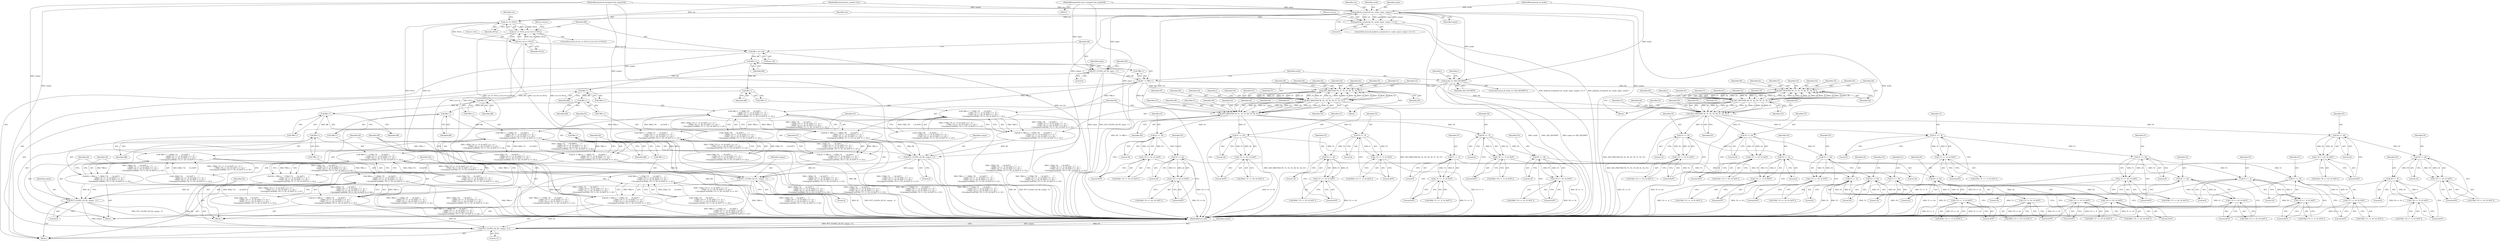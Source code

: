 digraph "0_ghostscript_8e9ce5016db968b40e4ec255a3005f2786cce45f@array" {
"1000104" [label="(MethodParameterIn,const unsigned char input[16])"];
"1000123" [label="(Call,padlock_xcryptecb( ctx, mode, input, output ))"];
"1000122" [label="(Call,padlock_xcryptecb( ctx, mode, input, output ) == 0)"];
"1000132" [label="(Call,ctx == NULL)"];
"1000131" [label="(Call,ctx == NULL || ctx->rk == NULL)"];
"1000135" [label="(Call,ctx->rk == NULL)"];
"1000141" [label="(Call,RK = ctx->rk)"];
"1000153" [label="(Call,RK++)"];
"1000207" [label="(Call,RK++)"];
"1000251" [label="(Call,RK++)"];
"1000295" [label="(Call,RK++)"];
"1000339" [label="(Call,RK++)"];
"1000428" [label="(Call,RK++)"];
"1000472" [label="(Call,RK++)"];
"1000516" [label="(Call,RK++)"];
"1000560" [label="(Call,RK++)"];
"1000146" [label="(Call,GET_ULONG_LE( X0, input,  0 ))"];
"1000150" [label="(Call,X0 ^= *RK++)"];
"1000176" [label="(Call,AES_RROUND( Y0, Y1, Y2, Y3, X0, X1, X2, X3 ))"];
"1000185" [label="(Call,AES_RROUND( X0, X1, X2, X3, Y0, Y1, Y2, Y3 ))"];
"1000194" [label="(Call,AES_RROUND( Y0, Y1, Y2, Y3, X0, X1, X2, X3 ))"];
"1000221" [label="(Call,Y3 >>  8)"];
"1000220" [label="(Call,( Y3 >>  8 ) & 0xFF)"];
"1000275" [label="(Call,Y3 >> 16)"];
"1000274" [label="(Call,( Y3 >> 16 ) & 0xFF)"];
"1000330" [label="(Call,Y3 >> 24)"];
"1000329" [label="(Call,( Y3 >> 24 ) & 0xFF)"];
"1000231" [label="(Call,Y2 >> 16)"];
"1000230" [label="(Call,( Y2 >> 16 ) & 0xFF)"];
"1000286" [label="(Call,Y2 >> 24)"];
"1000285" [label="(Call,( Y2 >> 24 ) & 0xFF)"];
"1000353" [label="(Call,Y2 >>  8)"];
"1000352" [label="(Call,( Y2 >>  8 ) & 0xFF)"];
"1000242" [label="(Call,Y1 >> 24)"];
"1000241" [label="(Call,( Y1 >> 24 ) & 0xFF)"];
"1000309" [label="(Call,Y1 >>  8)"];
"1000308" [label="(Call,( Y1 >>  8 ) & 0xFF)"];
"1000363" [label="(Call,Y1 >> 16)"];
"1000362" [label="(Call,( Y1 >> 16 ) & 0xFF)"];
"1000265" [label="(Call,Y0 >>  8)"];
"1000264" [label="(Call,( Y0 >>  8 ) & 0xFF)"];
"1000319" [label="(Call,Y0 >> 16)"];
"1000318" [label="(Call,( Y0 >> 16 ) & 0xFF)"];
"1000374" [label="(Call,Y0 >> 24)"];
"1000373" [label="(Call,( Y0 >> 24 ) & 0xFF)"];
"1000205" [label="(Call,*RK++ ^ ( RSb[ ( Y0       ) & 0xFF ]       ) ^\n                     ( RSb[ ( Y3 >>  8 ) & 0xFF ] <<  8 ) ^\n                     ( RSb[ ( Y2 >> 16 ) & 0xFF ] << 16 ) ^\n                     ( ((unsigned int)RSb[ ( Y1 >> 24 ) & 0xFF ]) << 24 ))"];
"1000203" [label="(Call,X0 = *RK++ ^ ( RSb[ ( Y0       ) & 0xFF ]       ) ^\n                     ( RSb[ ( Y3 >>  8 ) & 0xFF ] <<  8 ) ^\n                     ( RSb[ ( Y2 >> 16 ) & 0xFF ] << 16 ) ^\n                     ( ((unsigned int)RSb[ ( Y1 >> 24 ) & 0xFF ]) << 24 ))"];
"1000600" [label="(Call,PUT_ULONG_LE( X0, output,  0 ))"];
"1000604" [label="(Call,PUT_ULONG_LE( X1, output,  4 ))"];
"1000608" [label="(Call,PUT_ULONG_LE( X2, output,  8 ))"];
"1000612" [label="(Call,PUT_ULONG_LE( X3, output, 12 ))"];
"1000249" [label="(Call,*RK++ ^ ( RSb[ ( Y1       ) & 0xFF ]       ) ^\n                     ( RSb[ ( Y0 >>  8 ) & 0xFF ] <<  8 ) ^\n                     ( RSb[ ( Y3 >> 16 ) & 0xFF ] << 16 ) ^\n                     ( ((unsigned int)RSb[ ( Y2 >> 24 ) & 0xFF ]) << 24 ))"];
"1000247" [label="(Call,X1 = *RK++ ^ ( RSb[ ( Y1       ) & 0xFF ]       ) ^\n                     ( RSb[ ( Y0 >>  8 ) & 0xFF ] <<  8 ) ^\n                     ( RSb[ ( Y3 >> 16 ) & 0xFF ] << 16 ) ^\n                     ( ((unsigned int)RSb[ ( Y2 >> 24 ) & 0xFF ]) << 24 ))"];
"1000293" [label="(Call,*RK++ ^ ( RSb[ ( Y2       ) & 0xFF ]       ) ^\n                     ( RSb[ ( Y1 >>  8 ) & 0xFF ] <<  8 ) ^\n                     ( RSb[ ( Y0 >> 16 ) & 0xFF ] << 16 ) ^\n                     ( ((unsigned int)RSb[ ( Y3 >> 24 ) & 0xFF ]) << 24 ))"];
"1000291" [label="(Call,X2 = *RK++ ^ ( RSb[ ( Y2       ) & 0xFF ]       ) ^\n                     ( RSb[ ( Y1 >>  8 ) & 0xFF ] <<  8 ) ^\n                     ( RSb[ ( Y0 >> 16 ) & 0xFF ] << 16 ) ^\n                     ( ((unsigned int)RSb[ ( Y3 >> 24 ) & 0xFF ]) << 24 ))"];
"1000337" [label="(Call,*RK++ ^ ( RSb[ ( Y3       ) & 0xFF ]       ) ^\n                     ( RSb[ ( Y2 >>  8 ) & 0xFF ] <<  8 ) ^\n                     ( RSb[ ( Y1 >> 16 ) & 0xFF ] << 16 ) ^\n                     ( ((unsigned int)RSb[ ( Y0 >> 24 ) & 0xFF ]) << 24 ))"];
"1000335" [label="(Call,X3 = *RK++ ^ ( RSb[ ( Y3       ) & 0xFF ]       ) ^\n                     ( RSb[ ( Y2 >>  8 ) & 0xFF ] <<  8 ) ^\n                     ( RSb[ ( Y1 >> 16 ) & 0xFF ] << 16 ) ^\n                     ( ((unsigned int)RSb[ ( Y0 >> 24 ) & 0xFF ]) << 24 ))"];
"1000397" [label="(Call,AES_FROUND( Y0, Y1, Y2, Y3, X0, X1, X2, X3 ))"];
"1000406" [label="(Call,AES_FROUND( X0, X1, X2, X3, Y0, Y1, Y2, Y3 ))"];
"1000415" [label="(Call,AES_FROUND( Y0, Y1, Y2, Y3, X0, X1, X2, X3 ))"];
"1000442" [label="(Call,Y1 >>  8)"];
"1000441" [label="(Call,( Y1 >>  8 ) & 0xFF)"];
"1000551" [label="(Call,Y1 >> 24)"];
"1000550" [label="(Call,( Y1 >> 24 ) & 0xFF)"];
"1000584" [label="(Call,Y1 >> 16)"];
"1000583" [label="(Call,( Y1 >> 16 ) & 0xFF)"];
"1000452" [label="(Call,Y2 >> 16)"];
"1000451" [label="(Call,( Y2 >> 16 ) & 0xFF)"];
"1000486" [label="(Call,Y2 >>  8)"];
"1000485" [label="(Call,( Y2 >>  8 ) & 0xFF)"];
"1000595" [label="(Call,Y2 >> 24)"];
"1000594" [label="(Call,( Y2 >> 24 ) & 0xFF)"];
"1000463" [label="(Call,Y3 >> 24)"];
"1000462" [label="(Call,( Y3 >> 24 ) & 0xFF)"];
"1000496" [label="(Call,Y3 >> 16)"];
"1000495" [label="(Call,( Y3 >> 16 ) & 0xFF)"];
"1000530" [label="(Call,Y3 >>  8)"];
"1000529" [label="(Call,( Y3 >>  8 ) & 0xFF)"];
"1000507" [label="(Call,Y0 >> 24)"];
"1000506" [label="(Call,( Y0 >> 24 ) & 0xFF)"];
"1000540" [label="(Call,Y0 >> 16)"];
"1000539" [label="(Call,( Y0 >> 16 ) & 0xFF)"];
"1000574" [label="(Call,Y0 >>  8)"];
"1000573" [label="(Call,( Y0 >>  8 ) & 0xFF)"];
"1000426" [label="(Call,*RK++ ^ ( FSb[ ( Y0       ) & 0xFF ]       ) ^\n                     ( FSb[ ( Y1 >>  8 ) & 0xFF ] <<  8 ) ^\n                     ( FSb[ ( Y2 >> 16 ) & 0xFF ] << 16 ) ^\n                     ( ((unsigned int)FSb[ ( Y3 >> 24 ) & 0xFF ]) << 24 ))"];
"1000424" [label="(Call,X0 = *RK++ ^ ( FSb[ ( Y0       ) & 0xFF ]       ) ^\n                     ( FSb[ ( Y1 >>  8 ) & 0xFF ] <<  8 ) ^\n                     ( FSb[ ( Y2 >> 16 ) & 0xFF ] << 16 ) ^\n                     ( ((unsigned int)FSb[ ( Y3 >> 24 ) & 0xFF ]) << 24 ))"];
"1000470" [label="(Call,*RK++ ^ ( FSb[ ( Y1       ) & 0xFF ]       ) ^\n                     ( FSb[ ( Y2 >>  8 ) & 0xFF ] <<  8 ) ^\n                     ( FSb[ ( Y3 >> 16 ) & 0xFF ] << 16 ) ^\n                     ( ((unsigned int)FSb[ ( Y0 >> 24 ) & 0xFF ]) << 24 ))"];
"1000468" [label="(Call,X1 = *RK++ ^ ( FSb[ ( Y1       ) & 0xFF ]       ) ^\n                     ( FSb[ ( Y2 >>  8 ) & 0xFF ] <<  8 ) ^\n                     ( FSb[ ( Y3 >> 16 ) & 0xFF ] << 16 ) ^\n                     ( ((unsigned int)FSb[ ( Y0 >> 24 ) & 0xFF ]) << 24 ))"];
"1000514" [label="(Call,*RK++ ^ ( FSb[ ( Y2       ) & 0xFF ]       ) ^\n                     ( FSb[ ( Y3 >>  8 ) & 0xFF ] <<  8 ) ^\n                     ( FSb[ ( Y0 >> 16 ) & 0xFF ] << 16 ) ^\n                     ( ((unsigned int)FSb[ ( Y1 >> 24 ) & 0xFF ]) << 24 ))"];
"1000512" [label="(Call,X2 = *RK++ ^ ( FSb[ ( Y2       ) & 0xFF ]       ) ^\n                     ( FSb[ ( Y3 >>  8 ) & 0xFF ] <<  8 ) ^\n                     ( FSb[ ( Y0 >> 16 ) & 0xFF ] << 16 ) ^\n                     ( ((unsigned int)FSb[ ( Y1 >> 24 ) & 0xFF ]) << 24 ))"];
"1000558" [label="(Call,*RK++ ^ ( FSb[ ( Y3       ) & 0xFF ]       ) ^\n                     ( FSb[ ( Y0 >>  8 ) & 0xFF ] <<  8 ) ^\n                     ( FSb[ ( Y1 >> 16 ) & 0xFF ] << 16 ) ^\n                     ( ((unsigned int)FSb[ ( Y2 >> 24 ) & 0xFF ]) << 24 ))"];
"1000556" [label="(Call,X3 = *RK++ ^ ( FSb[ ( Y3       ) & 0xFF ]       ) ^\n                     ( FSb[ ( Y0 >>  8 ) & 0xFF ] <<  8 ) ^\n                     ( FSb[ ( Y1 >> 16 ) & 0xFF ] << 16 ) ^\n                     ( ((unsigned int)FSb[ ( Y2 >> 24 ) & 0xFF ]) << 24 ))"];
"1000156" [label="(Call,mode == AES_DECRYPT)"];
"1000204" [label="(Identifier,X0)"];
"1000335" [label="(Call,X3 = *RK++ ^ ( RSb[ ( Y3       ) & 0xFF ]       ) ^\n                     ( RSb[ ( Y2 >>  8 ) & 0xFF ] <<  8 ) ^\n                     ( RSb[ ( Y1 >> 16 ) & 0xFF ] << 16 ) ^\n                     ( ((unsigned int)RSb[ ( Y0 >> 24 ) & 0xFF ]) << 24 ))"];
"1000469" [label="(Identifier,X1)"];
"1000504" [label="(Call,FSb[ ( Y0 >> 24 ) & 0xFF ])"];
"1000296" [label="(Identifier,RK)"];
"1000191" [label="(Identifier,Y1)"];
"1000560" [label="(Call,RK++)"];
"1000149" [label="(Literal,0)"];
"1000398" [label="(Identifier,Y0)"];
"1000581" [label="(Call,FSb[ ( Y1 >> 16 ) & 0xFF ])"];
"1000153" [label="(Call,RK++)"];
"1000180" [label="(Identifier,Y3)"];
"1000397" [label="(Call,AES_FROUND( Y0, Y1, Y2, Y3, X0, X1, X2, X3 ))"];
"1000444" [label="(Literal,8)"];
"1000612" [label="(Call,PUT_ULONG_LE( X3, output, 12 ))"];
"1000297" [label="(Call,( RSb[ ( Y2       ) & 0xFF ]       ) ^\n                     ( RSb[ ( Y1 >>  8 ) & 0xFF ] <<  8 ) ^\n                     ( RSb[ ( Y0 >> 16 ) & 0xFF ] << 16 ) ^\n                     ( ((unsigned int)RSb[ ( Y3 >> 24 ) & 0xFF ]) << 24 ))"];
"1000517" [label="(Identifier,RK)"];
"1000533" [label="(Literal,0xFF)"];
"1000592" [label="(Call,FSb[ ( Y2 >> 24 ) & 0xFF ])"];
"1000194" [label="(Call,AES_RROUND( Y0, Y1, Y2, Y3, X0, X1, X2, X3 ))"];
"1000514" [label="(Call,*RK++ ^ ( FSb[ ( Y2       ) & 0xFF ]       ) ^\n                     ( FSb[ ( Y3 >>  8 ) & 0xFF ] <<  8 ) ^\n                     ( FSb[ ( Y0 >> 16 ) & 0xFF ] << 16 ) ^\n                     ( ((unsigned int)FSb[ ( Y1 >> 24 ) & 0xFF ]) << 24 ))"];
"1000597" [label="(Literal,24)"];
"1000409" [label="(Identifier,X2)"];
"1000198" [label="(Identifier,Y3)"];
"1000176" [label="(Call,AES_RROUND( Y0, Y1, Y2, Y3, X0, X1, X2, X3 ))"];
"1000316" [label="(Call,RSb[ ( Y0 >> 16 ) & 0xFF ])"];
"1000510" [label="(Literal,0xFF)"];
"1000146" [label="(Call,GET_ULONG_LE( X0, input,  0 ))"];
"1000600" [label="(Call,PUT_ULONG_LE( X0, output,  0 ))"];
"1000609" [label="(Identifier,X2)"];
"1000150" [label="(Call,X0 ^= *RK++)"];
"1000337" [label="(Call,*RK++ ^ ( RSb[ ( Y3       ) & 0xFF ]       ) ^\n                     ( RSb[ ( Y2 >>  8 ) & 0xFF ] <<  8 ) ^\n                     ( RSb[ ( Y1 >> 16 ) & 0xFF ] << 16 ) ^\n                     ( ((unsigned int)RSb[ ( Y0 >> 24 ) & 0xFF ]) << 24 ))"];
"1000228" [label="(Call,RSb[ ( Y2 >> 16 ) & 0xFF ])"];
"1000419" [label="(Identifier,Y3)"];
"1000362" [label="(Call,( Y1 >> 16 ) & 0xFF)"];
"1000550" [label="(Call,( Y1 >> 24 ) & 0xFF)"];
"1000265" [label="(Call,Y0 >>  8)"];
"1000248" [label="(Identifier,X1)"];
"1000154" [label="(Identifier,RK)"];
"1000373" [label="(Call,( Y0 >> 24 ) & 0xFF)"];
"1000181" [label="(Identifier,X0)"];
"1000190" [label="(Identifier,Y0)"];
"1000350" [label="(Call,RSb[ ( Y2 >>  8 ) & 0xFF ])"];
"1000151" [label="(Identifier,X0)"];
"1000319" [label="(Call,Y0 >> 16)"];
"1000615" [label="(Literal,12)"];
"1000507" [label="(Call,Y0 >> 24)"];
"1000610" [label="(Identifier,output)"];
"1000428" [label="(Call,RK++)"];
"1000126" [label="(Identifier,input)"];
"1000340" [label="(Identifier,RK)"];
"1000537" [label="(Call,FSb[ ( Y0 >> 16 ) & 0xFF ])"];
"1000375" [label="(Identifier,Y0)"];
"1000147" [label="(Identifier,X0)"];
"1000420" [label="(Identifier,X0)"];
"1000575" [label="(Identifier,Y0)"];
"1000613" [label="(Identifier,X3)"];
"1000445" [label="(Literal,0xFF)"];
"1000527" [label="(Call,FSb[ ( Y3 >>  8 ) & 0xFF ])"];
"1000451" [label="(Call,( Y2 >> 16 ) & 0xFF)"];
"1000278" [label="(Literal,0xFF)"];
"1000497" [label="(Identifier,Y3)"];
"1000121" [label="(ControlStructure,if( padlock_xcryptecb( ctx, mode, input, output ) == 0 ))"];
"1000206" [label="(Call,*RK++)"];
"1000132" [label="(Call,ctx == NULL)"];
"1000424" [label="(Call,X0 = *RK++ ^ ( FSb[ ( Y0       ) & 0xFF ]       ) ^\n                     ( FSb[ ( Y1 >>  8 ) & 0xFF ] <<  8 ) ^\n                     ( FSb[ ( Y2 >> 16 ) & 0xFF ] << 16 ) ^\n                     ( ((unsigned int)FSb[ ( Y3 >> 24 ) & 0xFF ]) << 24 ))"];
"1000266" [label="(Identifier,Y0)"];
"1000603" [label="(Literal,0)"];
"1000542" [label="(Literal,16)"];
"1000495" [label="(Call,( Y3 >> 16 ) & 0xFF)"];
"1000429" [label="(Identifier,RK)"];
"1000285" [label="(Call,( Y2 >> 24 ) & 0xFF)"];
"1000133" [label="(Identifier,ctx)"];
"1000102" [label="(MethodParameterIn,aes_context *ctx)"];
"1000139" [label="(Identifier,NULL)"];
"1000406" [label="(Call,AES_FROUND( X0, X1, X2, X3, Y0, Y1, Y2, Y3 ))"];
"1000380" [label="(Block,)"];
"1000551" [label="(Call,Y1 >> 24)"];
"1000543" [label="(Literal,0xFF)"];
"1000577" [label="(Literal,0xFF)"];
"1000137" [label="(Identifier,ctx)"];
"1000485" [label="(Call,( Y2 >>  8 ) & 0xFF)"];
"1000311" [label="(Literal,8)"];
"1000426" [label="(Call,*RK++ ^ ( FSb[ ( Y0       ) & 0xFF ]       ) ^\n                     ( FSb[ ( Y1 >>  8 ) & 0xFF ] <<  8 ) ^\n                     ( FSb[ ( Y2 >> 16 ) & 0xFF ] << 16 ) ^\n                     ( ((unsigned int)FSb[ ( Y3 >> 24 ) & 0xFF ]) << 24 ))"];
"1000159" [label="(Block,)"];
"1000239" [label="(Call,RSb[ ( Y1 >> 24 ) & 0xFF ])"];
"1000356" [label="(Literal,0xFF)"];
"1000183" [label="(Identifier,X2)"];
"1000498" [label="(Literal,16)"];
"1000141" [label="(Call,RK = ctx->rk)"];
"1000244" [label="(Literal,24)"];
"1000400" [label="(Identifier,Y2)"];
"1000251" [label="(Call,RK++)"];
"1000202" [label="(Identifier,X3)"];
"1000193" [label="(Identifier,Y3)"];
"1000291" [label="(Call,X2 = *RK++ ^ ( RSb[ ( Y2       ) & 0xFF ]       ) ^\n                     ( RSb[ ( Y1 >>  8 ) & 0xFF ] <<  8 ) ^\n                     ( RSb[ ( Y0 >> 16 ) & 0xFF ] << 16 ) ^\n                     ( ((unsigned int)RSb[ ( Y3 >> 24 ) & 0xFF ]) << 24 ))"];
"1000417" [label="(Identifier,Y1)"];
"1000354" [label="(Identifier,Y2)"];
"1000414" [label="(Identifier,Y3)"];
"1000463" [label="(Call,Y3 >> 24)"];
"1000443" [label="(Identifier,Y1)"];
"1000583" [label="(Call,( Y1 >> 16 ) & 0xFF)"];
"1000453" [label="(Identifier,Y2)"];
"1000289" [label="(Literal,0xFF)"];
"1000376" [label="(Literal,24)"];
"1000156" [label="(Call,mode == AES_DECRYPT)"];
"1000177" [label="(Identifier,Y0)"];
"1000336" [label="(Identifier,X3)"];
"1000427" [label="(Call,*RK++)"];
"1000306" [label="(Call,RSb[ ( Y1 >>  8 ) & 0xFF ])"];
"1000365" [label="(Literal,16)"];
"1000127" [label="(Identifier,output)"];
"1000430" [label="(Call,( FSb[ ( Y0       ) & 0xFF ]       ) ^\n                     ( FSb[ ( Y1 >>  8 ) & 0xFF ] <<  8 ) ^\n                     ( FSb[ ( Y2 >> 16 ) & 0xFF ] << 16 ) ^\n                     ( ((unsigned int)FSb[ ( Y3 >> 24 ) & 0xFF ]) << 24 ))"];
"1000558" [label="(Call,*RK++ ^ ( FSb[ ( Y3       ) & 0xFF ]       ) ^\n                     ( FSb[ ( Y0 >>  8 ) & 0xFF ] <<  8 ) ^\n                     ( FSb[ ( Y1 >> 16 ) & 0xFF ] << 16 ) ^\n                     ( ((unsigned int)FSb[ ( Y2 >> 24 ) & 0xFF ]) << 24 ))"];
"1000293" [label="(Call,*RK++ ^ ( RSb[ ( Y2       ) & 0xFF ]       ) ^\n                     ( RSb[ ( Y1 >>  8 ) & 0xFF ] <<  8 ) ^\n                     ( RSb[ ( Y0 >> 16 ) & 0xFF ] << 16 ) ^\n                     ( ((unsigned int)RSb[ ( Y3 >> 24 ) & 0xFF ]) << 24 ))"];
"1000224" [label="(Literal,0xFF)"];
"1000601" [label="(Identifier,X0)"];
"1000267" [label="(Literal,8)"];
"1000584" [label="(Call,Y1 >> 16)"];
"1000486" [label="(Call,Y2 >>  8)"];
"1000404" [label="(Identifier,X2)"];
"1000407" [label="(Identifier,X0)"];
"1000422" [label="(Identifier,X2)"];
"1000207" [label="(Call,RK++)"];
"1000606" [label="(Identifier,output)"];
"1000402" [label="(Identifier,X0)"];
"1000395" [label="(Identifier,i)"];
"1000441" [label="(Call,( Y1 >>  8 ) & 0xFF)"];
"1000277" [label="(Literal,16)"];
"1000540" [label="(Call,Y0 >> 16)"];
"1000421" [label="(Identifier,X1)"];
"1000188" [label="(Identifier,X2)"];
"1000295" [label="(Call,RK++)"];
"1000333" [label="(Literal,0xFF)"];
"1000415" [label="(Call,AES_FROUND( Y0, Y1, Y2, Y3, X0, X1, X2, X3 ))"];
"1000124" [label="(Identifier,ctx)"];
"1000199" [label="(Identifier,X0)"];
"1000423" [label="(Identifier,X3)"];
"1000192" [label="(Identifier,Y2)"];
"1000396" [label="(Block,)"];
"1000541" [label="(Identifier,Y0)"];
"1000185" [label="(Call,AES_RROUND( X0, X1, X2, X3, Y0, Y1, Y2, Y3 ))"];
"1000264" [label="(Call,( Y0 >>  8 ) & 0xFF)"];
"1000548" [label="(Call,FSb[ ( Y1 >> 24 ) & 0xFF ])"];
"1000408" [label="(Identifier,X1)"];
"1000242" [label="(Call,Y1 >> 24)"];
"1000403" [label="(Identifier,X1)"];
"1000531" [label="(Identifier,Y3)"];
"1000416" [label="(Identifier,Y0)"];
"1000320" [label="(Identifier,Y0)"];
"1000332" [label="(Literal,24)"];
"1000283" [label="(Call,RSb[ ( Y2 >> 24 ) & 0xFF ])"];
"1000562" [label="(Call,( FSb[ ( Y3       ) & 0xFF ]       ) ^\n                     ( FSb[ ( Y0 >>  8 ) & 0xFF ] <<  8 ) ^\n                     ( FSb[ ( Y1 >> 16 ) & 0xFF ] << 16 ) ^\n                     ( ((unsigned int)FSb[ ( Y2 >> 24 ) & 0xFF ]) << 24 ))"];
"1000425" [label="(Identifier,X0)"];
"1000338" [label="(Call,*RK++)"];
"1000352" [label="(Call,( Y2 >>  8 ) & 0xFF)"];
"1000208" [label="(Identifier,RK)"];
"1000329" [label="(Call,( Y3 >> 24 ) & 0xFF)"];
"1000331" [label="(Identifier,Y3)"];
"1000594" [label="(Call,( Y2 >> 24 ) & 0xFF)"];
"1000230" [label="(Call,( Y2 >> 16 ) & 0xFF)"];
"1000243" [label="(Identifier,Y1)"];
"1000605" [label="(Identifier,X1)"];
"1000585" [label="(Identifier,Y1)"];
"1000175" [label="(Block,)"];
"1000327" [label="(Call,RSb[ ( Y3 >> 24 ) & 0xFF ])"];
"1000249" [label="(Call,*RK++ ^ ( RSb[ ( Y1       ) & 0xFF ]       ) ^\n                     ( RSb[ ( Y0 >>  8 ) & 0xFF ] <<  8 ) ^\n                     ( RSb[ ( Y3 >> 16 ) & 0xFF ] << 16 ) ^\n                     ( ((unsigned int)RSb[ ( Y2 >> 24 ) & 0xFF ]) << 24 ))"];
"1000364" [label="(Identifier,Y1)"];
"1000247" [label="(Call,X1 = *RK++ ^ ( RSb[ ( Y1       ) & 0xFF ]       ) ^\n                     ( RSb[ ( Y0 >>  8 ) & 0xFF ] <<  8 ) ^\n                     ( RSb[ ( Y3 >> 16 ) & 0xFF ] << 16 ) ^\n                     ( ((unsigned int)RSb[ ( Y2 >> 24 ) & 0xFF ]) << 24 ))"];
"1000174" [label="(Identifier,i)"];
"1000196" [label="(Identifier,Y1)"];
"1000125" [label="(Identifier,mode)"];
"1000493" [label="(Call,FSb[ ( Y3 >> 16 ) & 0xFF ])"];
"1000439" [label="(Call,FSb[ ( Y1 >>  8 ) & 0xFF ])"];
"1000539" [label="(Call,( Y0 >> 16 ) & 0xFF)"];
"1000552" [label="(Identifier,Y1)"];
"1000442" [label="(Call,Y1 >>  8)"];
"1000496" [label="(Call,Y3 >> 16)"];
"1000488" [label="(Literal,8)"];
"1000195" [label="(Identifier,Y0)"];
"1000253" [label="(Call,( RSb[ ( Y1       ) & 0xFF ]       ) ^\n                     ( RSb[ ( Y0 >>  8 ) & 0xFF ] <<  8 ) ^\n                     ( RSb[ ( Y3 >> 16 ) & 0xFF ] << 16 ) ^\n                     ( ((unsigned int)RSb[ ( Y2 >> 24 ) & 0xFF ]) << 24 ))"];
"1000234" [label="(Literal,0xFF)"];
"1000614" [label="(Identifier,output)"];
"1000182" [label="(Identifier,X1)"];
"1000223" [label="(Literal,8)"];
"1000218" [label="(Call,RSb[ ( Y3 >>  8 ) & 0xFF ])"];
"1000595" [label="(Call,Y2 >> 24)"];
"1000468" [label="(Call,X1 = *RK++ ^ ( FSb[ ( Y1       ) & 0xFF ]       ) ^\n                     ( FSb[ ( Y2 >>  8 ) & 0xFF ] <<  8 ) ^\n                     ( FSb[ ( Y3 >> 16 ) & 0xFF ] << 16 ) ^\n                     ( ((unsigned int)FSb[ ( Y0 >> 24 ) & 0xFF ]) << 24 ))"];
"1000611" [label="(Literal,8)"];
"1000122" [label="(Call,padlock_xcryptecb( ctx, mode, input, output ) == 0)"];
"1000412" [label="(Identifier,Y1)"];
"1000339" [label="(Call,RK++)"];
"1000487" [label="(Identifier,Y2)"];
"1000532" [label="(Literal,8)"];
"1000179" [label="(Identifier,Y2)"];
"1000553" [label="(Literal,24)"];
"1000557" [label="(Identifier,X3)"];
"1000250" [label="(Call,*RK++)"];
"1000310" [label="(Identifier,Y1)"];
"1000513" [label="(Identifier,X2)"];
"1000355" [label="(Literal,8)"];
"1000189" [label="(Identifier,X3)"];
"1000616" [label="(MethodReturn,void)"];
"1000399" [label="(Identifier,Y1)"];
"1000312" [label="(Literal,0xFF)"];
"1000241" [label="(Call,( Y1 >> 24 ) & 0xFF)"];
"1000205" [label="(Call,*RK++ ^ ( RSb[ ( Y0       ) & 0xFF ]       ) ^\n                     ( RSb[ ( Y3 >>  8 ) & 0xFF ] <<  8 ) ^\n                     ( RSb[ ( Y2 >> 16 ) & 0xFF ] << 16 ) ^\n                     ( ((unsigned int)RSb[ ( Y1 >> 24 ) & 0xFF ]) << 24 ))"];
"1000410" [label="(Identifier,X3)"];
"1000221" [label="(Call,Y3 >>  8)"];
"1000454" [label="(Literal,16)"];
"1000330" [label="(Call,Y3 >> 24)"];
"1000129" [label="(Return,return;)"];
"1000530" [label="(Call,Y3 >>  8)"];
"1000383" [label="(Identifier,i)"];
"1000401" [label="(Identifier,Y3)"];
"1000405" [label="(Identifier,X3)"];
"1000187" [label="(Identifier,X1)"];
"1000148" [label="(Identifier,input)"];
"1000309" [label="(Call,Y1 >>  8)"];
"1000184" [label="(Identifier,X3)"];
"1000607" [label="(Literal,4)"];
"1000231" [label="(Call,Y2 >> 16)"];
"1000596" [label="(Identifier,Y2)"];
"1000142" [label="(Identifier,RK)"];
"1000288" [label="(Literal,24)"];
"1000162" [label="(Identifier,i)"];
"1000318" [label="(Call,( Y0 >> 16 ) & 0xFF)"];
"1000374" [label="(Call,Y0 >> 24)"];
"1000508" [label="(Identifier,Y0)"];
"1000233" [label="(Literal,16)"];
"1000561" [label="(Identifier,RK)"];
"1000341" [label="(Call,( RSb[ ( Y3       ) & 0xFF ]       ) ^\n                     ( RSb[ ( Y2 >>  8 ) & 0xFF ] <<  8 ) ^\n                     ( RSb[ ( Y1 >> 16 ) & 0xFF ] << 16 ) ^\n                     ( ((unsigned int)RSb[ ( Y0 >> 24 ) & 0xFF ]) << 24 ))"];
"1000455" [label="(Literal,0xFF)"];
"1000460" [label="(Call,FSb[ ( Y3 >> 24 ) & 0xFF ])"];
"1000143" [label="(Call,ctx->rk)"];
"1000473" [label="(Identifier,RK)"];
"1000360" [label="(Call,RSb[ ( Y1 >> 16 ) & 0xFF ])"];
"1000321" [label="(Literal,16)"];
"1000587" [label="(Literal,0xFF)"];
"1000294" [label="(Call,*RK++)"];
"1000598" [label="(Literal,0xFF)"];
"1000574" [label="(Call,Y0 >>  8)"];
"1000128" [label="(Literal,0)"];
"1000268" [label="(Literal,0xFF)"];
"1000471" [label="(Call,*RK++)"];
"1000449" [label="(Call,FSb[ ( Y2 >> 16 ) & 0xFF ])"];
"1000322" [label="(Literal,0xFF)"];
"1000418" [label="(Identifier,Y2)"];
"1000186" [label="(Identifier,X0)"];
"1000274" [label="(Call,( Y3 >> 16 ) & 0xFF)"];
"1000105" [label="(MethodParameterIn,unsigned char output[16])"];
"1000135" [label="(Call,ctx->rk == NULL)"];
"1000232" [label="(Identifier,Y2)"];
"1000489" [label="(Literal,0xFF)"];
"1000576" [label="(Literal,8)"];
"1000197" [label="(Identifier,Y2)"];
"1000556" [label="(Call,X3 = *RK++ ^ ( FSb[ ( Y3       ) & 0xFF ]       ) ^\n                     ( FSb[ ( Y0 >>  8 ) & 0xFF ] <<  8 ) ^\n                     ( FSb[ ( Y1 >> 16 ) & 0xFF ] << 16 ) ^\n                     ( ((unsigned int)FSb[ ( Y2 >> 24 ) & 0xFF ]) << 24 ))"];
"1000275" [label="(Call,Y3 >> 16)"];
"1000104" [label="(MethodParameterIn,const unsigned char input[16])"];
"1000554" [label="(Literal,0xFF)"];
"1000506" [label="(Call,( Y0 >> 24 ) & 0xFF)"];
"1000155" [label="(ControlStructure,if( mode == AES_DECRYPT ))"];
"1000203" [label="(Call,X0 = *RK++ ^ ( RSb[ ( Y0       ) & 0xFF ]       ) ^\n                     ( RSb[ ( Y3 >>  8 ) & 0xFF ] <<  8 ) ^\n                     ( RSb[ ( Y2 >> 16 ) & 0xFF ] << 16 ) ^\n                     ( ((unsigned int)RSb[ ( Y1 >> 24 ) & 0xFF ]) << 24 ))"];
"1000286" [label="(Call,Y2 >> 24)"];
"1000366" [label="(Literal,0xFF)"];
"1000262" [label="(Call,RSb[ ( Y0 >>  8 ) & 0xFF ])"];
"1000559" [label="(Call,*RK++)"];
"1000201" [label="(Identifier,X2)"];
"1000413" [label="(Identifier,Y2)"];
"1000465" [label="(Literal,24)"];
"1000586" [label="(Literal,16)"];
"1000499" [label="(Literal,0xFF)"];
"1000245" [label="(Literal,0xFF)"];
"1000157" [label="(Identifier,mode)"];
"1000123" [label="(Call,padlock_xcryptecb( ctx, mode, input, output ))"];
"1000516" [label="(Call,RK++)"];
"1000472" [label="(Call,RK++)"];
"1000136" [label="(Call,ctx->rk)"];
"1000272" [label="(Call,RSb[ ( Y3 >> 16 ) & 0xFF ])"];
"1000353" [label="(Call,Y2 >>  8)"];
"1000483" [label="(Call,FSb[ ( Y2 >>  8 ) & 0xFF ])"];
"1000220" [label="(Call,( Y3 >>  8 ) & 0xFF)"];
"1000462" [label="(Call,( Y3 >> 24 ) & 0xFF)"];
"1000287" [label="(Identifier,Y2)"];
"1000529" [label="(Call,( Y3 >>  8 ) & 0xFF)"];
"1000158" [label="(Identifier,AES_DECRYPT)"];
"1000200" [label="(Identifier,X1)"];
"1000152" [label="(Call,*RK++)"];
"1000106" [label="(Block,)"];
"1000209" [label="(Call,( RSb[ ( Y0       ) & 0xFF ]       ) ^\n                     ( RSb[ ( Y3 >>  8 ) & 0xFF ] <<  8 ) ^\n                     ( RSb[ ( Y2 >> 16 ) & 0xFF ] << 16 ) ^\n                     ( ((unsigned int)RSb[ ( Y1 >> 24 ) & 0xFF ]) << 24 ))"];
"1000464" [label="(Identifier,Y3)"];
"1000512" [label="(Call,X2 = *RK++ ^ ( FSb[ ( Y2       ) & 0xFF ]       ) ^\n                     ( FSb[ ( Y3 >>  8 ) & 0xFF ] <<  8 ) ^\n                     ( FSb[ ( Y0 >> 16 ) & 0xFF ] << 16 ) ^\n                     ( ((unsigned int)FSb[ ( Y1 >> 24 ) & 0xFF ]) << 24 ))"];
"1000470" [label="(Call,*RK++ ^ ( FSb[ ( Y1       ) & 0xFF ]       ) ^\n                     ( FSb[ ( Y2 >>  8 ) & 0xFF ] <<  8 ) ^\n                     ( FSb[ ( Y3 >> 16 ) & 0xFF ] << 16 ) ^\n                     ( ((unsigned int)FSb[ ( Y0 >> 24 ) & 0xFF ]) << 24 ))"];
"1000371" [label="(Call,RSb[ ( Y0 >> 24 ) & 0xFF ])"];
"1000363" [label="(Call,Y1 >> 16)"];
"1000602" [label="(Identifier,output)"];
"1000292" [label="(Identifier,X2)"];
"1000103" [label="(MethodParameterIn,int mode)"];
"1000308" [label="(Call,( Y1 >>  8 ) & 0xFF)"];
"1000377" [label="(Literal,0xFF)"];
"1000466" [label="(Literal,0xFF)"];
"1000573" [label="(Call,( Y0 >>  8 ) & 0xFF)"];
"1000178" [label="(Identifier,Y1)"];
"1000252" [label="(Identifier,RK)"];
"1000411" [label="(Identifier,Y0)"];
"1000452" [label="(Call,Y2 >> 16)"];
"1000474" [label="(Call,( FSb[ ( Y1       ) & 0xFF ]       ) ^\n                     ( FSb[ ( Y2 >>  8 ) & 0xFF ] <<  8 ) ^\n                     ( FSb[ ( Y3 >> 16 ) & 0xFF ] << 16 ) ^\n                     ( ((unsigned int)FSb[ ( Y0 >> 24 ) & 0xFF ]) << 24 ))"];
"1000130" [label="(ControlStructure,if (ctx == NULL || ctx->rk == NULL))"];
"1000518" [label="(Call,( FSb[ ( Y2       ) & 0xFF ]       ) ^\n                     ( FSb[ ( Y3 >>  8 ) & 0xFF ] <<  8 ) ^\n                     ( FSb[ ( Y0 >> 16 ) & 0xFF ] << 16 ) ^\n                     ( ((unsigned int)FSb[ ( Y1 >> 24 ) & 0xFF ]) << 24 ))"];
"1000140" [label="(Return,return;)"];
"1000509" [label="(Literal,24)"];
"1000134" [label="(Identifier,NULL)"];
"1000276" [label="(Identifier,Y3)"];
"1000604" [label="(Call,PUT_ULONG_LE( X1, output,  4 ))"];
"1000515" [label="(Call,*RK++)"];
"1000571" [label="(Call,FSb[ ( Y0 >>  8 ) & 0xFF ])"];
"1000222" [label="(Identifier,Y3)"];
"1000608" [label="(Call,PUT_ULONG_LE( X2, output,  8 ))"];
"1000131" [label="(Call,ctx == NULL || ctx->rk == NULL)"];
"1000104" -> "1000101"  [label="AST: "];
"1000104" -> "1000616"  [label="DDG: input"];
"1000104" -> "1000123"  [label="DDG: input"];
"1000104" -> "1000146"  [label="DDG: input"];
"1000123" -> "1000122"  [label="AST: "];
"1000123" -> "1000127"  [label="CFG: "];
"1000124" -> "1000123"  [label="AST: "];
"1000125" -> "1000123"  [label="AST: "];
"1000126" -> "1000123"  [label="AST: "];
"1000127" -> "1000123"  [label="AST: "];
"1000128" -> "1000123"  [label="CFG: "];
"1000123" -> "1000616"  [label="DDG: input"];
"1000123" -> "1000616"  [label="DDG: mode"];
"1000123" -> "1000616"  [label="DDG: output"];
"1000123" -> "1000616"  [label="DDG: ctx"];
"1000123" -> "1000122"  [label="DDG: ctx"];
"1000123" -> "1000122"  [label="DDG: mode"];
"1000123" -> "1000122"  [label="DDG: input"];
"1000123" -> "1000122"  [label="DDG: output"];
"1000102" -> "1000123"  [label="DDG: ctx"];
"1000103" -> "1000123"  [label="DDG: mode"];
"1000105" -> "1000123"  [label="DDG: output"];
"1000123" -> "1000132"  [label="DDG: ctx"];
"1000123" -> "1000146"  [label="DDG: input"];
"1000123" -> "1000156"  [label="DDG: mode"];
"1000123" -> "1000600"  [label="DDG: output"];
"1000122" -> "1000121"  [label="AST: "];
"1000122" -> "1000128"  [label="CFG: "];
"1000128" -> "1000122"  [label="AST: "];
"1000129" -> "1000122"  [label="CFG: "];
"1000133" -> "1000122"  [label="CFG: "];
"1000122" -> "1000616"  [label="DDG: padlock_xcryptecb( ctx, mode, input, output )"];
"1000122" -> "1000616"  [label="DDG: padlock_xcryptecb( ctx, mode, input, output ) == 0"];
"1000132" -> "1000131"  [label="AST: "];
"1000132" -> "1000134"  [label="CFG: "];
"1000133" -> "1000132"  [label="AST: "];
"1000134" -> "1000132"  [label="AST: "];
"1000137" -> "1000132"  [label="CFG: "];
"1000131" -> "1000132"  [label="CFG: "];
"1000132" -> "1000616"  [label="DDG: NULL"];
"1000132" -> "1000616"  [label="DDG: ctx"];
"1000132" -> "1000131"  [label="DDG: ctx"];
"1000132" -> "1000131"  [label="DDG: NULL"];
"1000102" -> "1000132"  [label="DDG: ctx"];
"1000132" -> "1000135"  [label="DDG: NULL"];
"1000131" -> "1000130"  [label="AST: "];
"1000131" -> "1000135"  [label="CFG: "];
"1000135" -> "1000131"  [label="AST: "];
"1000140" -> "1000131"  [label="CFG: "];
"1000142" -> "1000131"  [label="CFG: "];
"1000131" -> "1000616"  [label="DDG: ctx == NULL"];
"1000131" -> "1000616"  [label="DDG: ctx->rk == NULL"];
"1000131" -> "1000616"  [label="DDG: ctx == NULL || ctx->rk == NULL"];
"1000135" -> "1000131"  [label="DDG: ctx->rk"];
"1000135" -> "1000131"  [label="DDG: NULL"];
"1000135" -> "1000139"  [label="CFG: "];
"1000136" -> "1000135"  [label="AST: "];
"1000139" -> "1000135"  [label="AST: "];
"1000135" -> "1000616"  [label="DDG: NULL"];
"1000135" -> "1000616"  [label="DDG: ctx->rk"];
"1000135" -> "1000141"  [label="DDG: ctx->rk"];
"1000141" -> "1000106"  [label="AST: "];
"1000141" -> "1000143"  [label="CFG: "];
"1000142" -> "1000141"  [label="AST: "];
"1000143" -> "1000141"  [label="AST: "];
"1000147" -> "1000141"  [label="CFG: "];
"1000141" -> "1000616"  [label="DDG: ctx->rk"];
"1000141" -> "1000153"  [label="DDG: RK"];
"1000153" -> "1000152"  [label="AST: "];
"1000153" -> "1000154"  [label="CFG: "];
"1000154" -> "1000153"  [label="AST: "];
"1000152" -> "1000153"  [label="CFG: "];
"1000153" -> "1000207"  [label="DDG: RK"];
"1000153" -> "1000428"  [label="DDG: RK"];
"1000207" -> "1000206"  [label="AST: "];
"1000207" -> "1000208"  [label="CFG: "];
"1000208" -> "1000207"  [label="AST: "];
"1000206" -> "1000207"  [label="CFG: "];
"1000207" -> "1000251"  [label="DDG: RK"];
"1000251" -> "1000250"  [label="AST: "];
"1000251" -> "1000252"  [label="CFG: "];
"1000252" -> "1000251"  [label="AST: "];
"1000250" -> "1000251"  [label="CFG: "];
"1000251" -> "1000295"  [label="DDG: RK"];
"1000295" -> "1000294"  [label="AST: "];
"1000295" -> "1000296"  [label="CFG: "];
"1000296" -> "1000295"  [label="AST: "];
"1000294" -> "1000295"  [label="CFG: "];
"1000295" -> "1000339"  [label="DDG: RK"];
"1000339" -> "1000338"  [label="AST: "];
"1000339" -> "1000340"  [label="CFG: "];
"1000340" -> "1000339"  [label="AST: "];
"1000338" -> "1000339"  [label="CFG: "];
"1000339" -> "1000616"  [label="DDG: RK"];
"1000428" -> "1000427"  [label="AST: "];
"1000428" -> "1000429"  [label="CFG: "];
"1000429" -> "1000428"  [label="AST: "];
"1000427" -> "1000428"  [label="CFG: "];
"1000428" -> "1000472"  [label="DDG: RK"];
"1000472" -> "1000471"  [label="AST: "];
"1000472" -> "1000473"  [label="CFG: "];
"1000473" -> "1000472"  [label="AST: "];
"1000471" -> "1000472"  [label="CFG: "];
"1000472" -> "1000516"  [label="DDG: RK"];
"1000516" -> "1000515"  [label="AST: "];
"1000516" -> "1000517"  [label="CFG: "];
"1000517" -> "1000516"  [label="AST: "];
"1000515" -> "1000516"  [label="CFG: "];
"1000516" -> "1000560"  [label="DDG: RK"];
"1000560" -> "1000559"  [label="AST: "];
"1000560" -> "1000561"  [label="CFG: "];
"1000561" -> "1000560"  [label="AST: "];
"1000559" -> "1000560"  [label="CFG: "];
"1000560" -> "1000616"  [label="DDG: RK"];
"1000146" -> "1000106"  [label="AST: "];
"1000146" -> "1000149"  [label="CFG: "];
"1000147" -> "1000146"  [label="AST: "];
"1000148" -> "1000146"  [label="AST: "];
"1000149" -> "1000146"  [label="AST: "];
"1000151" -> "1000146"  [label="CFG: "];
"1000146" -> "1000616"  [label="DDG: input"];
"1000146" -> "1000616"  [label="DDG: GET_ULONG_LE( X0, input,  0 )"];
"1000146" -> "1000150"  [label="DDG: X0"];
"1000150" -> "1000106"  [label="AST: "];
"1000150" -> "1000152"  [label="CFG: "];
"1000151" -> "1000150"  [label="AST: "];
"1000152" -> "1000150"  [label="AST: "];
"1000157" -> "1000150"  [label="CFG: "];
"1000150" -> "1000616"  [label="DDG: X0 ^= *RK++"];
"1000150" -> "1000176"  [label="DDG: X0"];
"1000150" -> "1000194"  [label="DDG: X0"];
"1000150" -> "1000205"  [label="DDG: *RK++"];
"1000150" -> "1000397"  [label="DDG: X0"];
"1000150" -> "1000415"  [label="DDG: X0"];
"1000150" -> "1000426"  [label="DDG: *RK++"];
"1000176" -> "1000175"  [label="AST: "];
"1000176" -> "1000184"  [label="CFG: "];
"1000177" -> "1000176"  [label="AST: "];
"1000178" -> "1000176"  [label="AST: "];
"1000179" -> "1000176"  [label="AST: "];
"1000180" -> "1000176"  [label="AST: "];
"1000181" -> "1000176"  [label="AST: "];
"1000182" -> "1000176"  [label="AST: "];
"1000183" -> "1000176"  [label="AST: "];
"1000184" -> "1000176"  [label="AST: "];
"1000186" -> "1000176"  [label="CFG: "];
"1000185" -> "1000176"  [label="DDG: Y0"];
"1000185" -> "1000176"  [label="DDG: Y1"];
"1000185" -> "1000176"  [label="DDG: Y2"];
"1000185" -> "1000176"  [label="DDG: Y3"];
"1000185" -> "1000176"  [label="DDG: X0"];
"1000185" -> "1000176"  [label="DDG: X1"];
"1000185" -> "1000176"  [label="DDG: X2"];
"1000185" -> "1000176"  [label="DDG: X3"];
"1000176" -> "1000185"  [label="DDG: X0"];
"1000176" -> "1000185"  [label="DDG: X1"];
"1000176" -> "1000185"  [label="DDG: X2"];
"1000176" -> "1000185"  [label="DDG: X3"];
"1000176" -> "1000185"  [label="DDG: Y0"];
"1000176" -> "1000185"  [label="DDG: Y1"];
"1000176" -> "1000185"  [label="DDG: Y2"];
"1000176" -> "1000185"  [label="DDG: Y3"];
"1000185" -> "1000175"  [label="AST: "];
"1000185" -> "1000193"  [label="CFG: "];
"1000186" -> "1000185"  [label="AST: "];
"1000187" -> "1000185"  [label="AST: "];
"1000188" -> "1000185"  [label="AST: "];
"1000189" -> "1000185"  [label="AST: "];
"1000190" -> "1000185"  [label="AST: "];
"1000191" -> "1000185"  [label="AST: "];
"1000192" -> "1000185"  [label="AST: "];
"1000193" -> "1000185"  [label="AST: "];
"1000174" -> "1000185"  [label="CFG: "];
"1000185" -> "1000616"  [label="DDG: AES_RROUND( X0, X1, X2, X3, Y0, Y1, Y2, Y3 )"];
"1000185" -> "1000194"  [label="DDG: Y0"];
"1000185" -> "1000194"  [label="DDG: Y1"];
"1000185" -> "1000194"  [label="DDG: Y2"];
"1000185" -> "1000194"  [label="DDG: Y3"];
"1000185" -> "1000194"  [label="DDG: X0"];
"1000185" -> "1000194"  [label="DDG: X1"];
"1000185" -> "1000194"  [label="DDG: X2"];
"1000185" -> "1000194"  [label="DDG: X3"];
"1000194" -> "1000159"  [label="AST: "];
"1000194" -> "1000202"  [label="CFG: "];
"1000195" -> "1000194"  [label="AST: "];
"1000196" -> "1000194"  [label="AST: "];
"1000197" -> "1000194"  [label="AST: "];
"1000198" -> "1000194"  [label="AST: "];
"1000199" -> "1000194"  [label="AST: "];
"1000200" -> "1000194"  [label="AST: "];
"1000201" -> "1000194"  [label="AST: "];
"1000202" -> "1000194"  [label="AST: "];
"1000204" -> "1000194"  [label="CFG: "];
"1000194" -> "1000616"  [label="DDG: AES_RROUND( Y0, Y1, Y2, Y3, X0, X1, X2, X3 )"];
"1000194" -> "1000221"  [label="DDG: Y3"];
"1000194" -> "1000231"  [label="DDG: Y2"];
"1000194" -> "1000242"  [label="DDG: Y1"];
"1000194" -> "1000265"  [label="DDG: Y0"];
"1000221" -> "1000220"  [label="AST: "];
"1000221" -> "1000223"  [label="CFG: "];
"1000222" -> "1000221"  [label="AST: "];
"1000223" -> "1000221"  [label="AST: "];
"1000224" -> "1000221"  [label="CFG: "];
"1000221" -> "1000220"  [label="DDG: Y3"];
"1000221" -> "1000220"  [label="DDG: 8"];
"1000221" -> "1000275"  [label="DDG: Y3"];
"1000220" -> "1000218"  [label="AST: "];
"1000220" -> "1000224"  [label="CFG: "];
"1000224" -> "1000220"  [label="AST: "];
"1000218" -> "1000220"  [label="CFG: "];
"1000220" -> "1000616"  [label="DDG: Y3 >>  8"];
"1000275" -> "1000274"  [label="AST: "];
"1000275" -> "1000277"  [label="CFG: "];
"1000276" -> "1000275"  [label="AST: "];
"1000277" -> "1000275"  [label="AST: "];
"1000278" -> "1000275"  [label="CFG: "];
"1000275" -> "1000274"  [label="DDG: Y3"];
"1000275" -> "1000274"  [label="DDG: 16"];
"1000275" -> "1000330"  [label="DDG: Y3"];
"1000274" -> "1000272"  [label="AST: "];
"1000274" -> "1000278"  [label="CFG: "];
"1000278" -> "1000274"  [label="AST: "];
"1000272" -> "1000274"  [label="CFG: "];
"1000274" -> "1000616"  [label="DDG: Y3 >> 16"];
"1000330" -> "1000329"  [label="AST: "];
"1000330" -> "1000332"  [label="CFG: "];
"1000331" -> "1000330"  [label="AST: "];
"1000332" -> "1000330"  [label="AST: "];
"1000333" -> "1000330"  [label="CFG: "];
"1000330" -> "1000616"  [label="DDG: Y3"];
"1000330" -> "1000329"  [label="DDG: Y3"];
"1000330" -> "1000329"  [label="DDG: 24"];
"1000329" -> "1000327"  [label="AST: "];
"1000329" -> "1000333"  [label="CFG: "];
"1000333" -> "1000329"  [label="AST: "];
"1000327" -> "1000329"  [label="CFG: "];
"1000329" -> "1000616"  [label="DDG: Y3 >> 24"];
"1000231" -> "1000230"  [label="AST: "];
"1000231" -> "1000233"  [label="CFG: "];
"1000232" -> "1000231"  [label="AST: "];
"1000233" -> "1000231"  [label="AST: "];
"1000234" -> "1000231"  [label="CFG: "];
"1000231" -> "1000230"  [label="DDG: Y2"];
"1000231" -> "1000230"  [label="DDG: 16"];
"1000231" -> "1000286"  [label="DDG: Y2"];
"1000230" -> "1000228"  [label="AST: "];
"1000230" -> "1000234"  [label="CFG: "];
"1000234" -> "1000230"  [label="AST: "];
"1000228" -> "1000230"  [label="CFG: "];
"1000230" -> "1000616"  [label="DDG: Y2 >> 16"];
"1000286" -> "1000285"  [label="AST: "];
"1000286" -> "1000288"  [label="CFG: "];
"1000287" -> "1000286"  [label="AST: "];
"1000288" -> "1000286"  [label="AST: "];
"1000289" -> "1000286"  [label="CFG: "];
"1000286" -> "1000285"  [label="DDG: Y2"];
"1000286" -> "1000285"  [label="DDG: 24"];
"1000286" -> "1000353"  [label="DDG: Y2"];
"1000285" -> "1000283"  [label="AST: "];
"1000285" -> "1000289"  [label="CFG: "];
"1000289" -> "1000285"  [label="AST: "];
"1000283" -> "1000285"  [label="CFG: "];
"1000285" -> "1000616"  [label="DDG: Y2 >> 24"];
"1000353" -> "1000352"  [label="AST: "];
"1000353" -> "1000355"  [label="CFG: "];
"1000354" -> "1000353"  [label="AST: "];
"1000355" -> "1000353"  [label="AST: "];
"1000356" -> "1000353"  [label="CFG: "];
"1000353" -> "1000616"  [label="DDG: Y2"];
"1000353" -> "1000352"  [label="DDG: Y2"];
"1000353" -> "1000352"  [label="DDG: 8"];
"1000352" -> "1000350"  [label="AST: "];
"1000352" -> "1000356"  [label="CFG: "];
"1000356" -> "1000352"  [label="AST: "];
"1000350" -> "1000352"  [label="CFG: "];
"1000352" -> "1000616"  [label="DDG: Y2 >>  8"];
"1000242" -> "1000241"  [label="AST: "];
"1000242" -> "1000244"  [label="CFG: "];
"1000243" -> "1000242"  [label="AST: "];
"1000244" -> "1000242"  [label="AST: "];
"1000245" -> "1000242"  [label="CFG: "];
"1000242" -> "1000241"  [label="DDG: Y1"];
"1000242" -> "1000241"  [label="DDG: 24"];
"1000242" -> "1000309"  [label="DDG: Y1"];
"1000241" -> "1000239"  [label="AST: "];
"1000241" -> "1000245"  [label="CFG: "];
"1000245" -> "1000241"  [label="AST: "];
"1000239" -> "1000241"  [label="CFG: "];
"1000241" -> "1000616"  [label="DDG: Y1 >> 24"];
"1000309" -> "1000308"  [label="AST: "];
"1000309" -> "1000311"  [label="CFG: "];
"1000310" -> "1000309"  [label="AST: "];
"1000311" -> "1000309"  [label="AST: "];
"1000312" -> "1000309"  [label="CFG: "];
"1000309" -> "1000308"  [label="DDG: Y1"];
"1000309" -> "1000308"  [label="DDG: 8"];
"1000309" -> "1000363"  [label="DDG: Y1"];
"1000308" -> "1000306"  [label="AST: "];
"1000308" -> "1000312"  [label="CFG: "];
"1000312" -> "1000308"  [label="AST: "];
"1000306" -> "1000308"  [label="CFG: "];
"1000308" -> "1000616"  [label="DDG: Y1 >>  8"];
"1000363" -> "1000362"  [label="AST: "];
"1000363" -> "1000365"  [label="CFG: "];
"1000364" -> "1000363"  [label="AST: "];
"1000365" -> "1000363"  [label="AST: "];
"1000366" -> "1000363"  [label="CFG: "];
"1000363" -> "1000616"  [label="DDG: Y1"];
"1000363" -> "1000362"  [label="DDG: Y1"];
"1000363" -> "1000362"  [label="DDG: 16"];
"1000362" -> "1000360"  [label="AST: "];
"1000362" -> "1000366"  [label="CFG: "];
"1000366" -> "1000362"  [label="AST: "];
"1000360" -> "1000362"  [label="CFG: "];
"1000362" -> "1000616"  [label="DDG: Y1 >> 16"];
"1000265" -> "1000264"  [label="AST: "];
"1000265" -> "1000267"  [label="CFG: "];
"1000266" -> "1000265"  [label="AST: "];
"1000267" -> "1000265"  [label="AST: "];
"1000268" -> "1000265"  [label="CFG: "];
"1000265" -> "1000264"  [label="DDG: Y0"];
"1000265" -> "1000264"  [label="DDG: 8"];
"1000265" -> "1000319"  [label="DDG: Y0"];
"1000264" -> "1000262"  [label="AST: "];
"1000264" -> "1000268"  [label="CFG: "];
"1000268" -> "1000264"  [label="AST: "];
"1000262" -> "1000264"  [label="CFG: "];
"1000264" -> "1000616"  [label="DDG: Y0 >>  8"];
"1000319" -> "1000318"  [label="AST: "];
"1000319" -> "1000321"  [label="CFG: "];
"1000320" -> "1000319"  [label="AST: "];
"1000321" -> "1000319"  [label="AST: "];
"1000322" -> "1000319"  [label="CFG: "];
"1000319" -> "1000318"  [label="DDG: Y0"];
"1000319" -> "1000318"  [label="DDG: 16"];
"1000319" -> "1000374"  [label="DDG: Y0"];
"1000318" -> "1000316"  [label="AST: "];
"1000318" -> "1000322"  [label="CFG: "];
"1000322" -> "1000318"  [label="AST: "];
"1000316" -> "1000318"  [label="CFG: "];
"1000318" -> "1000616"  [label="DDG: Y0 >> 16"];
"1000374" -> "1000373"  [label="AST: "];
"1000374" -> "1000376"  [label="CFG: "];
"1000375" -> "1000374"  [label="AST: "];
"1000376" -> "1000374"  [label="AST: "];
"1000377" -> "1000374"  [label="CFG: "];
"1000374" -> "1000616"  [label="DDG: Y0"];
"1000374" -> "1000373"  [label="DDG: Y0"];
"1000374" -> "1000373"  [label="DDG: 24"];
"1000373" -> "1000371"  [label="AST: "];
"1000373" -> "1000377"  [label="CFG: "];
"1000377" -> "1000373"  [label="AST: "];
"1000371" -> "1000373"  [label="CFG: "];
"1000373" -> "1000616"  [label="DDG: Y0 >> 24"];
"1000205" -> "1000203"  [label="AST: "];
"1000205" -> "1000209"  [label="CFG: "];
"1000206" -> "1000205"  [label="AST: "];
"1000209" -> "1000205"  [label="AST: "];
"1000203" -> "1000205"  [label="CFG: "];
"1000205" -> "1000616"  [label="DDG: ( RSb[ ( Y0       ) & 0xFF ]       ) ^\n                     ( RSb[ ( Y3 >>  8 ) & 0xFF ] <<  8 ) ^\n                     ( RSb[ ( Y2 >> 16 ) & 0xFF ] << 16 ) ^\n                     ( ((unsigned int)RSb[ ( Y1 >> 24 ) & 0xFF ]) << 24 )"];
"1000205" -> "1000203"  [label="DDG: *RK++"];
"1000205" -> "1000203"  [label="DDG: ( RSb[ ( Y0       ) & 0xFF ]       ) ^\n                     ( RSb[ ( Y3 >>  8 ) & 0xFF ] <<  8 ) ^\n                     ( RSb[ ( Y2 >> 16 ) & 0xFF ] << 16 ) ^\n                     ( ((unsigned int)RSb[ ( Y1 >> 24 ) & 0xFF ]) << 24 )"];
"1000209" -> "1000205"  [label="DDG: RSb[ ( Y0       ) & 0xFF ]"];
"1000209" -> "1000205"  [label="DDG: ( RSb[ ( Y3 >>  8 ) & 0xFF ] <<  8 ) ^\n                     ( RSb[ ( Y2 >> 16 ) & 0xFF ] << 16 ) ^\n                     ( ((unsigned int)RSb[ ( Y1 >> 24 ) & 0xFF ]) << 24 )"];
"1000205" -> "1000249"  [label="DDG: *RK++"];
"1000203" -> "1000159"  [label="AST: "];
"1000204" -> "1000203"  [label="AST: "];
"1000248" -> "1000203"  [label="CFG: "];
"1000203" -> "1000616"  [label="DDG: *RK++ ^ ( RSb[ ( Y0       ) & 0xFF ]       ) ^\n                     ( RSb[ ( Y3 >>  8 ) & 0xFF ] <<  8 ) ^\n                     ( RSb[ ( Y2 >> 16 ) & 0xFF ] << 16 ) ^\n                     ( ((unsigned int)RSb[ ( Y1 >> 24 ) & 0xFF ]) << 24 )"];
"1000203" -> "1000600"  [label="DDG: X0"];
"1000600" -> "1000106"  [label="AST: "];
"1000600" -> "1000603"  [label="CFG: "];
"1000601" -> "1000600"  [label="AST: "];
"1000602" -> "1000600"  [label="AST: "];
"1000603" -> "1000600"  [label="AST: "];
"1000605" -> "1000600"  [label="CFG: "];
"1000600" -> "1000616"  [label="DDG: PUT_ULONG_LE( X0, output,  0 )"];
"1000600" -> "1000616"  [label="DDG: X0"];
"1000424" -> "1000600"  [label="DDG: X0"];
"1000105" -> "1000600"  [label="DDG: output"];
"1000600" -> "1000604"  [label="DDG: output"];
"1000604" -> "1000106"  [label="AST: "];
"1000604" -> "1000607"  [label="CFG: "];
"1000605" -> "1000604"  [label="AST: "];
"1000606" -> "1000604"  [label="AST: "];
"1000607" -> "1000604"  [label="AST: "];
"1000609" -> "1000604"  [label="CFG: "];
"1000604" -> "1000616"  [label="DDG: PUT_ULONG_LE( X1, output,  4 )"];
"1000604" -> "1000616"  [label="DDG: X1"];
"1000247" -> "1000604"  [label="DDG: X1"];
"1000468" -> "1000604"  [label="DDG: X1"];
"1000105" -> "1000604"  [label="DDG: output"];
"1000604" -> "1000608"  [label="DDG: output"];
"1000608" -> "1000106"  [label="AST: "];
"1000608" -> "1000611"  [label="CFG: "];
"1000609" -> "1000608"  [label="AST: "];
"1000610" -> "1000608"  [label="AST: "];
"1000611" -> "1000608"  [label="AST: "];
"1000613" -> "1000608"  [label="CFG: "];
"1000608" -> "1000616"  [label="DDG: PUT_ULONG_LE( X2, output,  8 )"];
"1000608" -> "1000616"  [label="DDG: X2"];
"1000291" -> "1000608"  [label="DDG: X2"];
"1000512" -> "1000608"  [label="DDG: X2"];
"1000105" -> "1000608"  [label="DDG: output"];
"1000608" -> "1000612"  [label="DDG: output"];
"1000612" -> "1000106"  [label="AST: "];
"1000612" -> "1000615"  [label="CFG: "];
"1000613" -> "1000612"  [label="AST: "];
"1000614" -> "1000612"  [label="AST: "];
"1000615" -> "1000612"  [label="AST: "];
"1000616" -> "1000612"  [label="CFG: "];
"1000612" -> "1000616"  [label="DDG: output"];
"1000612" -> "1000616"  [label="DDG: X3"];
"1000612" -> "1000616"  [label="DDG: PUT_ULONG_LE( X3, output, 12 )"];
"1000335" -> "1000612"  [label="DDG: X3"];
"1000556" -> "1000612"  [label="DDG: X3"];
"1000105" -> "1000612"  [label="DDG: output"];
"1000249" -> "1000247"  [label="AST: "];
"1000249" -> "1000253"  [label="CFG: "];
"1000250" -> "1000249"  [label="AST: "];
"1000253" -> "1000249"  [label="AST: "];
"1000247" -> "1000249"  [label="CFG: "];
"1000249" -> "1000616"  [label="DDG: ( RSb[ ( Y1       ) & 0xFF ]       ) ^\n                     ( RSb[ ( Y0 >>  8 ) & 0xFF ] <<  8 ) ^\n                     ( RSb[ ( Y3 >> 16 ) & 0xFF ] << 16 ) ^\n                     ( ((unsigned int)RSb[ ( Y2 >> 24 ) & 0xFF ]) << 24 )"];
"1000249" -> "1000247"  [label="DDG: *RK++"];
"1000249" -> "1000247"  [label="DDG: ( RSb[ ( Y1       ) & 0xFF ]       ) ^\n                     ( RSb[ ( Y0 >>  8 ) & 0xFF ] <<  8 ) ^\n                     ( RSb[ ( Y3 >> 16 ) & 0xFF ] << 16 ) ^\n                     ( ((unsigned int)RSb[ ( Y2 >> 24 ) & 0xFF ]) << 24 )"];
"1000253" -> "1000249"  [label="DDG: RSb[ ( Y1       ) & 0xFF ]"];
"1000253" -> "1000249"  [label="DDG: ( RSb[ ( Y0 >>  8 ) & 0xFF ] <<  8 ) ^\n                     ( RSb[ ( Y3 >> 16 ) & 0xFF ] << 16 ) ^\n                     ( ((unsigned int)RSb[ ( Y2 >> 24 ) & 0xFF ]) << 24 )"];
"1000249" -> "1000293"  [label="DDG: *RK++"];
"1000247" -> "1000159"  [label="AST: "];
"1000248" -> "1000247"  [label="AST: "];
"1000292" -> "1000247"  [label="CFG: "];
"1000247" -> "1000616"  [label="DDG: *RK++ ^ ( RSb[ ( Y1       ) & 0xFF ]       ) ^\n                     ( RSb[ ( Y0 >>  8 ) & 0xFF ] <<  8 ) ^\n                     ( RSb[ ( Y3 >> 16 ) & 0xFF ] << 16 ) ^\n                     ( ((unsigned int)RSb[ ( Y2 >> 24 ) & 0xFF ]) << 24 )"];
"1000293" -> "1000291"  [label="AST: "];
"1000293" -> "1000297"  [label="CFG: "];
"1000294" -> "1000293"  [label="AST: "];
"1000297" -> "1000293"  [label="AST: "];
"1000291" -> "1000293"  [label="CFG: "];
"1000293" -> "1000616"  [label="DDG: ( RSb[ ( Y2       ) & 0xFF ]       ) ^\n                     ( RSb[ ( Y1 >>  8 ) & 0xFF ] <<  8 ) ^\n                     ( RSb[ ( Y0 >> 16 ) & 0xFF ] << 16 ) ^\n                     ( ((unsigned int)RSb[ ( Y3 >> 24 ) & 0xFF ]) << 24 )"];
"1000293" -> "1000291"  [label="DDG: *RK++"];
"1000293" -> "1000291"  [label="DDG: ( RSb[ ( Y2       ) & 0xFF ]       ) ^\n                     ( RSb[ ( Y1 >>  8 ) & 0xFF ] <<  8 ) ^\n                     ( RSb[ ( Y0 >> 16 ) & 0xFF ] << 16 ) ^\n                     ( ((unsigned int)RSb[ ( Y3 >> 24 ) & 0xFF ]) << 24 )"];
"1000297" -> "1000293"  [label="DDG: RSb[ ( Y2       ) & 0xFF ]"];
"1000297" -> "1000293"  [label="DDG: ( RSb[ ( Y1 >>  8 ) & 0xFF ] <<  8 ) ^\n                     ( RSb[ ( Y0 >> 16 ) & 0xFF ] << 16 ) ^\n                     ( ((unsigned int)RSb[ ( Y3 >> 24 ) & 0xFF ]) << 24 )"];
"1000293" -> "1000337"  [label="DDG: *RK++"];
"1000291" -> "1000159"  [label="AST: "];
"1000292" -> "1000291"  [label="AST: "];
"1000336" -> "1000291"  [label="CFG: "];
"1000291" -> "1000616"  [label="DDG: *RK++ ^ ( RSb[ ( Y2       ) & 0xFF ]       ) ^\n                     ( RSb[ ( Y1 >>  8 ) & 0xFF ] <<  8 ) ^\n                     ( RSb[ ( Y0 >> 16 ) & 0xFF ] << 16 ) ^\n                     ( ((unsigned int)RSb[ ( Y3 >> 24 ) & 0xFF ]) << 24 )"];
"1000337" -> "1000335"  [label="AST: "];
"1000337" -> "1000341"  [label="CFG: "];
"1000338" -> "1000337"  [label="AST: "];
"1000341" -> "1000337"  [label="AST: "];
"1000335" -> "1000337"  [label="CFG: "];
"1000337" -> "1000616"  [label="DDG: *RK++"];
"1000337" -> "1000616"  [label="DDG: ( RSb[ ( Y3       ) & 0xFF ]       ) ^\n                     ( RSb[ ( Y2 >>  8 ) & 0xFF ] <<  8 ) ^\n                     ( RSb[ ( Y1 >> 16 ) & 0xFF ] << 16 ) ^\n                     ( ((unsigned int)RSb[ ( Y0 >> 24 ) & 0xFF ]) << 24 )"];
"1000337" -> "1000335"  [label="DDG: *RK++"];
"1000337" -> "1000335"  [label="DDG: ( RSb[ ( Y3       ) & 0xFF ]       ) ^\n                     ( RSb[ ( Y2 >>  8 ) & 0xFF ] <<  8 ) ^\n                     ( RSb[ ( Y1 >> 16 ) & 0xFF ] << 16 ) ^\n                     ( ((unsigned int)RSb[ ( Y0 >> 24 ) & 0xFF ]) << 24 )"];
"1000341" -> "1000337"  [label="DDG: RSb[ ( Y3       ) & 0xFF ]"];
"1000341" -> "1000337"  [label="DDG: ( RSb[ ( Y2 >>  8 ) & 0xFF ] <<  8 ) ^\n                     ( RSb[ ( Y1 >> 16 ) & 0xFF ] << 16 ) ^\n                     ( ((unsigned int)RSb[ ( Y0 >> 24 ) & 0xFF ]) << 24 )"];
"1000335" -> "1000159"  [label="AST: "];
"1000336" -> "1000335"  [label="AST: "];
"1000601" -> "1000335"  [label="CFG: "];
"1000335" -> "1000616"  [label="DDG: *RK++ ^ ( RSb[ ( Y3       ) & 0xFF ]       ) ^\n                     ( RSb[ ( Y2 >>  8 ) & 0xFF ] <<  8 ) ^\n                     ( RSb[ ( Y1 >> 16 ) & 0xFF ] << 16 ) ^\n                     ( ((unsigned int)RSb[ ( Y0 >> 24 ) & 0xFF ]) << 24 )"];
"1000397" -> "1000396"  [label="AST: "];
"1000397" -> "1000405"  [label="CFG: "];
"1000398" -> "1000397"  [label="AST: "];
"1000399" -> "1000397"  [label="AST: "];
"1000400" -> "1000397"  [label="AST: "];
"1000401" -> "1000397"  [label="AST: "];
"1000402" -> "1000397"  [label="AST: "];
"1000403" -> "1000397"  [label="AST: "];
"1000404" -> "1000397"  [label="AST: "];
"1000405" -> "1000397"  [label="AST: "];
"1000407" -> "1000397"  [label="CFG: "];
"1000406" -> "1000397"  [label="DDG: Y0"];
"1000406" -> "1000397"  [label="DDG: Y1"];
"1000406" -> "1000397"  [label="DDG: Y2"];
"1000406" -> "1000397"  [label="DDG: Y3"];
"1000406" -> "1000397"  [label="DDG: X0"];
"1000406" -> "1000397"  [label="DDG: X1"];
"1000406" -> "1000397"  [label="DDG: X2"];
"1000406" -> "1000397"  [label="DDG: X3"];
"1000397" -> "1000406"  [label="DDG: X0"];
"1000397" -> "1000406"  [label="DDG: X1"];
"1000397" -> "1000406"  [label="DDG: X2"];
"1000397" -> "1000406"  [label="DDG: X3"];
"1000397" -> "1000406"  [label="DDG: Y0"];
"1000397" -> "1000406"  [label="DDG: Y1"];
"1000397" -> "1000406"  [label="DDG: Y2"];
"1000397" -> "1000406"  [label="DDG: Y3"];
"1000406" -> "1000396"  [label="AST: "];
"1000406" -> "1000414"  [label="CFG: "];
"1000407" -> "1000406"  [label="AST: "];
"1000408" -> "1000406"  [label="AST: "];
"1000409" -> "1000406"  [label="AST: "];
"1000410" -> "1000406"  [label="AST: "];
"1000411" -> "1000406"  [label="AST: "];
"1000412" -> "1000406"  [label="AST: "];
"1000413" -> "1000406"  [label="AST: "];
"1000414" -> "1000406"  [label="AST: "];
"1000395" -> "1000406"  [label="CFG: "];
"1000406" -> "1000616"  [label="DDG: AES_FROUND( X0, X1, X2, X3, Y0, Y1, Y2, Y3 )"];
"1000406" -> "1000415"  [label="DDG: Y0"];
"1000406" -> "1000415"  [label="DDG: Y1"];
"1000406" -> "1000415"  [label="DDG: Y2"];
"1000406" -> "1000415"  [label="DDG: Y3"];
"1000406" -> "1000415"  [label="DDG: X0"];
"1000406" -> "1000415"  [label="DDG: X1"];
"1000406" -> "1000415"  [label="DDG: X2"];
"1000406" -> "1000415"  [label="DDG: X3"];
"1000415" -> "1000380"  [label="AST: "];
"1000415" -> "1000423"  [label="CFG: "];
"1000416" -> "1000415"  [label="AST: "];
"1000417" -> "1000415"  [label="AST: "];
"1000418" -> "1000415"  [label="AST: "];
"1000419" -> "1000415"  [label="AST: "];
"1000420" -> "1000415"  [label="AST: "];
"1000421" -> "1000415"  [label="AST: "];
"1000422" -> "1000415"  [label="AST: "];
"1000423" -> "1000415"  [label="AST: "];
"1000425" -> "1000415"  [label="CFG: "];
"1000415" -> "1000616"  [label="DDG: AES_FROUND( Y0, Y1, Y2, Y3, X0, X1, X2, X3 )"];
"1000415" -> "1000442"  [label="DDG: Y1"];
"1000415" -> "1000452"  [label="DDG: Y2"];
"1000415" -> "1000463"  [label="DDG: Y3"];
"1000415" -> "1000507"  [label="DDG: Y0"];
"1000442" -> "1000441"  [label="AST: "];
"1000442" -> "1000444"  [label="CFG: "];
"1000443" -> "1000442"  [label="AST: "];
"1000444" -> "1000442"  [label="AST: "];
"1000445" -> "1000442"  [label="CFG: "];
"1000442" -> "1000441"  [label="DDG: Y1"];
"1000442" -> "1000441"  [label="DDG: 8"];
"1000442" -> "1000551"  [label="DDG: Y1"];
"1000441" -> "1000439"  [label="AST: "];
"1000441" -> "1000445"  [label="CFG: "];
"1000445" -> "1000441"  [label="AST: "];
"1000439" -> "1000441"  [label="CFG: "];
"1000441" -> "1000616"  [label="DDG: Y1 >>  8"];
"1000551" -> "1000550"  [label="AST: "];
"1000551" -> "1000553"  [label="CFG: "];
"1000552" -> "1000551"  [label="AST: "];
"1000553" -> "1000551"  [label="AST: "];
"1000554" -> "1000551"  [label="CFG: "];
"1000551" -> "1000550"  [label="DDG: Y1"];
"1000551" -> "1000550"  [label="DDG: 24"];
"1000551" -> "1000584"  [label="DDG: Y1"];
"1000550" -> "1000548"  [label="AST: "];
"1000550" -> "1000554"  [label="CFG: "];
"1000554" -> "1000550"  [label="AST: "];
"1000548" -> "1000550"  [label="CFG: "];
"1000550" -> "1000616"  [label="DDG: Y1 >> 24"];
"1000584" -> "1000583"  [label="AST: "];
"1000584" -> "1000586"  [label="CFG: "];
"1000585" -> "1000584"  [label="AST: "];
"1000586" -> "1000584"  [label="AST: "];
"1000587" -> "1000584"  [label="CFG: "];
"1000584" -> "1000616"  [label="DDG: Y1"];
"1000584" -> "1000583"  [label="DDG: Y1"];
"1000584" -> "1000583"  [label="DDG: 16"];
"1000583" -> "1000581"  [label="AST: "];
"1000583" -> "1000587"  [label="CFG: "];
"1000587" -> "1000583"  [label="AST: "];
"1000581" -> "1000583"  [label="CFG: "];
"1000583" -> "1000616"  [label="DDG: Y1 >> 16"];
"1000452" -> "1000451"  [label="AST: "];
"1000452" -> "1000454"  [label="CFG: "];
"1000453" -> "1000452"  [label="AST: "];
"1000454" -> "1000452"  [label="AST: "];
"1000455" -> "1000452"  [label="CFG: "];
"1000452" -> "1000451"  [label="DDG: Y2"];
"1000452" -> "1000451"  [label="DDG: 16"];
"1000452" -> "1000486"  [label="DDG: Y2"];
"1000451" -> "1000449"  [label="AST: "];
"1000451" -> "1000455"  [label="CFG: "];
"1000455" -> "1000451"  [label="AST: "];
"1000449" -> "1000451"  [label="CFG: "];
"1000451" -> "1000616"  [label="DDG: Y2 >> 16"];
"1000486" -> "1000485"  [label="AST: "];
"1000486" -> "1000488"  [label="CFG: "];
"1000487" -> "1000486"  [label="AST: "];
"1000488" -> "1000486"  [label="AST: "];
"1000489" -> "1000486"  [label="CFG: "];
"1000486" -> "1000485"  [label="DDG: Y2"];
"1000486" -> "1000485"  [label="DDG: 8"];
"1000486" -> "1000595"  [label="DDG: Y2"];
"1000485" -> "1000483"  [label="AST: "];
"1000485" -> "1000489"  [label="CFG: "];
"1000489" -> "1000485"  [label="AST: "];
"1000483" -> "1000485"  [label="CFG: "];
"1000485" -> "1000616"  [label="DDG: Y2 >>  8"];
"1000595" -> "1000594"  [label="AST: "];
"1000595" -> "1000597"  [label="CFG: "];
"1000596" -> "1000595"  [label="AST: "];
"1000597" -> "1000595"  [label="AST: "];
"1000598" -> "1000595"  [label="CFG: "];
"1000595" -> "1000616"  [label="DDG: Y2"];
"1000595" -> "1000594"  [label="DDG: Y2"];
"1000595" -> "1000594"  [label="DDG: 24"];
"1000594" -> "1000592"  [label="AST: "];
"1000594" -> "1000598"  [label="CFG: "];
"1000598" -> "1000594"  [label="AST: "];
"1000592" -> "1000594"  [label="CFG: "];
"1000594" -> "1000616"  [label="DDG: Y2 >> 24"];
"1000463" -> "1000462"  [label="AST: "];
"1000463" -> "1000465"  [label="CFG: "];
"1000464" -> "1000463"  [label="AST: "];
"1000465" -> "1000463"  [label="AST: "];
"1000466" -> "1000463"  [label="CFG: "];
"1000463" -> "1000462"  [label="DDG: Y3"];
"1000463" -> "1000462"  [label="DDG: 24"];
"1000463" -> "1000496"  [label="DDG: Y3"];
"1000462" -> "1000460"  [label="AST: "];
"1000462" -> "1000466"  [label="CFG: "];
"1000466" -> "1000462"  [label="AST: "];
"1000460" -> "1000462"  [label="CFG: "];
"1000462" -> "1000616"  [label="DDG: Y3 >> 24"];
"1000496" -> "1000495"  [label="AST: "];
"1000496" -> "1000498"  [label="CFG: "];
"1000497" -> "1000496"  [label="AST: "];
"1000498" -> "1000496"  [label="AST: "];
"1000499" -> "1000496"  [label="CFG: "];
"1000496" -> "1000495"  [label="DDG: Y3"];
"1000496" -> "1000495"  [label="DDG: 16"];
"1000496" -> "1000530"  [label="DDG: Y3"];
"1000495" -> "1000493"  [label="AST: "];
"1000495" -> "1000499"  [label="CFG: "];
"1000499" -> "1000495"  [label="AST: "];
"1000493" -> "1000495"  [label="CFG: "];
"1000495" -> "1000616"  [label="DDG: Y3 >> 16"];
"1000530" -> "1000529"  [label="AST: "];
"1000530" -> "1000532"  [label="CFG: "];
"1000531" -> "1000530"  [label="AST: "];
"1000532" -> "1000530"  [label="AST: "];
"1000533" -> "1000530"  [label="CFG: "];
"1000530" -> "1000616"  [label="DDG: Y3"];
"1000530" -> "1000529"  [label="DDG: Y3"];
"1000530" -> "1000529"  [label="DDG: 8"];
"1000529" -> "1000527"  [label="AST: "];
"1000529" -> "1000533"  [label="CFG: "];
"1000533" -> "1000529"  [label="AST: "];
"1000527" -> "1000529"  [label="CFG: "];
"1000529" -> "1000616"  [label="DDG: Y3 >>  8"];
"1000507" -> "1000506"  [label="AST: "];
"1000507" -> "1000509"  [label="CFG: "];
"1000508" -> "1000507"  [label="AST: "];
"1000509" -> "1000507"  [label="AST: "];
"1000510" -> "1000507"  [label="CFG: "];
"1000507" -> "1000506"  [label="DDG: Y0"];
"1000507" -> "1000506"  [label="DDG: 24"];
"1000507" -> "1000540"  [label="DDG: Y0"];
"1000506" -> "1000504"  [label="AST: "];
"1000506" -> "1000510"  [label="CFG: "];
"1000510" -> "1000506"  [label="AST: "];
"1000504" -> "1000506"  [label="CFG: "];
"1000506" -> "1000616"  [label="DDG: Y0 >> 24"];
"1000540" -> "1000539"  [label="AST: "];
"1000540" -> "1000542"  [label="CFG: "];
"1000541" -> "1000540"  [label="AST: "];
"1000542" -> "1000540"  [label="AST: "];
"1000543" -> "1000540"  [label="CFG: "];
"1000540" -> "1000539"  [label="DDG: Y0"];
"1000540" -> "1000539"  [label="DDG: 16"];
"1000540" -> "1000574"  [label="DDG: Y0"];
"1000539" -> "1000537"  [label="AST: "];
"1000539" -> "1000543"  [label="CFG: "];
"1000543" -> "1000539"  [label="AST: "];
"1000537" -> "1000539"  [label="CFG: "];
"1000539" -> "1000616"  [label="DDG: Y0 >> 16"];
"1000574" -> "1000573"  [label="AST: "];
"1000574" -> "1000576"  [label="CFG: "];
"1000575" -> "1000574"  [label="AST: "];
"1000576" -> "1000574"  [label="AST: "];
"1000577" -> "1000574"  [label="CFG: "];
"1000574" -> "1000616"  [label="DDG: Y0"];
"1000574" -> "1000573"  [label="DDG: Y0"];
"1000574" -> "1000573"  [label="DDG: 8"];
"1000573" -> "1000571"  [label="AST: "];
"1000573" -> "1000577"  [label="CFG: "];
"1000577" -> "1000573"  [label="AST: "];
"1000571" -> "1000573"  [label="CFG: "];
"1000573" -> "1000616"  [label="DDG: Y0 >>  8"];
"1000426" -> "1000424"  [label="AST: "];
"1000426" -> "1000430"  [label="CFG: "];
"1000427" -> "1000426"  [label="AST: "];
"1000430" -> "1000426"  [label="AST: "];
"1000424" -> "1000426"  [label="CFG: "];
"1000426" -> "1000616"  [label="DDG: ( FSb[ ( Y0       ) & 0xFF ]       ) ^\n                     ( FSb[ ( Y1 >>  8 ) & 0xFF ] <<  8 ) ^\n                     ( FSb[ ( Y2 >> 16 ) & 0xFF ] << 16 ) ^\n                     ( ((unsigned int)FSb[ ( Y3 >> 24 ) & 0xFF ]) << 24 )"];
"1000426" -> "1000424"  [label="DDG: *RK++"];
"1000426" -> "1000424"  [label="DDG: ( FSb[ ( Y0       ) & 0xFF ]       ) ^\n                     ( FSb[ ( Y1 >>  8 ) & 0xFF ] <<  8 ) ^\n                     ( FSb[ ( Y2 >> 16 ) & 0xFF ] << 16 ) ^\n                     ( ((unsigned int)FSb[ ( Y3 >> 24 ) & 0xFF ]) << 24 )"];
"1000430" -> "1000426"  [label="DDG: FSb[ ( Y0       ) & 0xFF ]"];
"1000430" -> "1000426"  [label="DDG: ( FSb[ ( Y1 >>  8 ) & 0xFF ] <<  8 ) ^\n                     ( FSb[ ( Y2 >> 16 ) & 0xFF ] << 16 ) ^\n                     ( ((unsigned int)FSb[ ( Y3 >> 24 ) & 0xFF ]) << 24 )"];
"1000426" -> "1000470"  [label="DDG: *RK++"];
"1000424" -> "1000380"  [label="AST: "];
"1000425" -> "1000424"  [label="AST: "];
"1000469" -> "1000424"  [label="CFG: "];
"1000424" -> "1000616"  [label="DDG: *RK++ ^ ( FSb[ ( Y0       ) & 0xFF ]       ) ^\n                     ( FSb[ ( Y1 >>  8 ) & 0xFF ] <<  8 ) ^\n                     ( FSb[ ( Y2 >> 16 ) & 0xFF ] << 16 ) ^\n                     ( ((unsigned int)FSb[ ( Y3 >> 24 ) & 0xFF ]) << 24 )"];
"1000470" -> "1000468"  [label="AST: "];
"1000470" -> "1000474"  [label="CFG: "];
"1000471" -> "1000470"  [label="AST: "];
"1000474" -> "1000470"  [label="AST: "];
"1000468" -> "1000470"  [label="CFG: "];
"1000470" -> "1000616"  [label="DDG: ( FSb[ ( Y1       ) & 0xFF ]       ) ^\n                     ( FSb[ ( Y2 >>  8 ) & 0xFF ] <<  8 ) ^\n                     ( FSb[ ( Y3 >> 16 ) & 0xFF ] << 16 ) ^\n                     ( ((unsigned int)FSb[ ( Y0 >> 24 ) & 0xFF ]) << 24 )"];
"1000470" -> "1000468"  [label="DDG: *RK++"];
"1000470" -> "1000468"  [label="DDG: ( FSb[ ( Y1       ) & 0xFF ]       ) ^\n                     ( FSb[ ( Y2 >>  8 ) & 0xFF ] <<  8 ) ^\n                     ( FSb[ ( Y3 >> 16 ) & 0xFF ] << 16 ) ^\n                     ( ((unsigned int)FSb[ ( Y0 >> 24 ) & 0xFF ]) << 24 )"];
"1000474" -> "1000470"  [label="DDG: FSb[ ( Y1       ) & 0xFF ]"];
"1000474" -> "1000470"  [label="DDG: ( FSb[ ( Y2 >>  8 ) & 0xFF ] <<  8 ) ^\n                     ( FSb[ ( Y3 >> 16 ) & 0xFF ] << 16 ) ^\n                     ( ((unsigned int)FSb[ ( Y0 >> 24 ) & 0xFF ]) << 24 )"];
"1000470" -> "1000514"  [label="DDG: *RK++"];
"1000468" -> "1000380"  [label="AST: "];
"1000469" -> "1000468"  [label="AST: "];
"1000513" -> "1000468"  [label="CFG: "];
"1000468" -> "1000616"  [label="DDG: *RK++ ^ ( FSb[ ( Y1       ) & 0xFF ]       ) ^\n                     ( FSb[ ( Y2 >>  8 ) & 0xFF ] <<  8 ) ^\n                     ( FSb[ ( Y3 >> 16 ) & 0xFF ] << 16 ) ^\n                     ( ((unsigned int)FSb[ ( Y0 >> 24 ) & 0xFF ]) << 24 )"];
"1000514" -> "1000512"  [label="AST: "];
"1000514" -> "1000518"  [label="CFG: "];
"1000515" -> "1000514"  [label="AST: "];
"1000518" -> "1000514"  [label="AST: "];
"1000512" -> "1000514"  [label="CFG: "];
"1000514" -> "1000616"  [label="DDG: ( FSb[ ( Y2       ) & 0xFF ]       ) ^\n                     ( FSb[ ( Y3 >>  8 ) & 0xFF ] <<  8 ) ^\n                     ( FSb[ ( Y0 >> 16 ) & 0xFF ] << 16 ) ^\n                     ( ((unsigned int)FSb[ ( Y1 >> 24 ) & 0xFF ]) << 24 )"];
"1000514" -> "1000512"  [label="DDG: *RK++"];
"1000514" -> "1000512"  [label="DDG: ( FSb[ ( Y2       ) & 0xFF ]       ) ^\n                     ( FSb[ ( Y3 >>  8 ) & 0xFF ] <<  8 ) ^\n                     ( FSb[ ( Y0 >> 16 ) & 0xFF ] << 16 ) ^\n                     ( ((unsigned int)FSb[ ( Y1 >> 24 ) & 0xFF ]) << 24 )"];
"1000518" -> "1000514"  [label="DDG: FSb[ ( Y2       ) & 0xFF ]"];
"1000518" -> "1000514"  [label="DDG: ( FSb[ ( Y3 >>  8 ) & 0xFF ] <<  8 ) ^\n                     ( FSb[ ( Y0 >> 16 ) & 0xFF ] << 16 ) ^\n                     ( ((unsigned int)FSb[ ( Y1 >> 24 ) & 0xFF ]) << 24 )"];
"1000514" -> "1000558"  [label="DDG: *RK++"];
"1000512" -> "1000380"  [label="AST: "];
"1000513" -> "1000512"  [label="AST: "];
"1000557" -> "1000512"  [label="CFG: "];
"1000512" -> "1000616"  [label="DDG: *RK++ ^ ( FSb[ ( Y2       ) & 0xFF ]       ) ^\n                     ( FSb[ ( Y3 >>  8 ) & 0xFF ] <<  8 ) ^\n                     ( FSb[ ( Y0 >> 16 ) & 0xFF ] << 16 ) ^\n                     ( ((unsigned int)FSb[ ( Y1 >> 24 ) & 0xFF ]) << 24 )"];
"1000558" -> "1000556"  [label="AST: "];
"1000558" -> "1000562"  [label="CFG: "];
"1000559" -> "1000558"  [label="AST: "];
"1000562" -> "1000558"  [label="AST: "];
"1000556" -> "1000558"  [label="CFG: "];
"1000558" -> "1000616"  [label="DDG: ( FSb[ ( Y3       ) & 0xFF ]       ) ^\n                     ( FSb[ ( Y0 >>  8 ) & 0xFF ] <<  8 ) ^\n                     ( FSb[ ( Y1 >> 16 ) & 0xFF ] << 16 ) ^\n                     ( ((unsigned int)FSb[ ( Y2 >> 24 ) & 0xFF ]) << 24 )"];
"1000558" -> "1000616"  [label="DDG: *RK++"];
"1000558" -> "1000556"  [label="DDG: *RK++"];
"1000558" -> "1000556"  [label="DDG: ( FSb[ ( Y3       ) & 0xFF ]       ) ^\n                     ( FSb[ ( Y0 >>  8 ) & 0xFF ] <<  8 ) ^\n                     ( FSb[ ( Y1 >> 16 ) & 0xFF ] << 16 ) ^\n                     ( ((unsigned int)FSb[ ( Y2 >> 24 ) & 0xFF ]) << 24 )"];
"1000562" -> "1000558"  [label="DDG: FSb[ ( Y3       ) & 0xFF ]"];
"1000562" -> "1000558"  [label="DDG: ( FSb[ ( Y0 >>  8 ) & 0xFF ] <<  8 ) ^\n                     ( FSb[ ( Y1 >> 16 ) & 0xFF ] << 16 ) ^\n                     ( ((unsigned int)FSb[ ( Y2 >> 24 ) & 0xFF ]) << 24 )"];
"1000556" -> "1000380"  [label="AST: "];
"1000557" -> "1000556"  [label="AST: "];
"1000601" -> "1000556"  [label="CFG: "];
"1000556" -> "1000616"  [label="DDG: *RK++ ^ ( FSb[ ( Y3       ) & 0xFF ]       ) ^\n                     ( FSb[ ( Y0 >>  8 ) & 0xFF ] <<  8 ) ^\n                     ( FSb[ ( Y1 >> 16 ) & 0xFF ] << 16 ) ^\n                     ( ((unsigned int)FSb[ ( Y2 >> 24 ) & 0xFF ]) << 24 )"];
"1000156" -> "1000155"  [label="AST: "];
"1000156" -> "1000158"  [label="CFG: "];
"1000157" -> "1000156"  [label="AST: "];
"1000158" -> "1000156"  [label="AST: "];
"1000162" -> "1000156"  [label="CFG: "];
"1000383" -> "1000156"  [label="CFG: "];
"1000156" -> "1000616"  [label="DDG: mode"];
"1000156" -> "1000616"  [label="DDG: AES_DECRYPT"];
"1000156" -> "1000616"  [label="DDG: mode == AES_DECRYPT"];
"1000103" -> "1000156"  [label="DDG: mode"];
}
